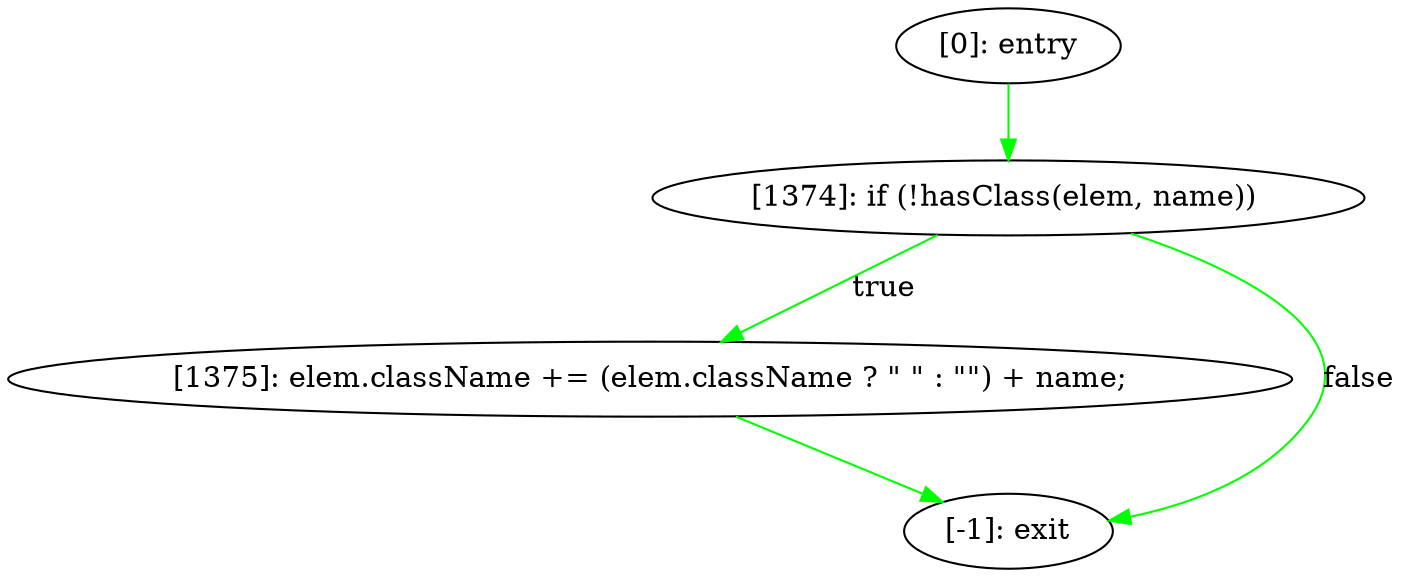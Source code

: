 digraph {
"0" [label="[1375]: elem.className += (elem.className ? \" \" : \"\") + name;\n"] 
"1" [label="[-1]: exit"] 
"2" [label="[0]: entry"] 
"3" [label="[1374]: if (!hasClass(elem, name)) "] 
"0" -> "1" [label="" color="green"] 
"2" -> "3" [label="" color="green"] 
"3" -> "0" [label="true" color="green"] 
"3" -> "1" [label="false" color="green"] 
}
